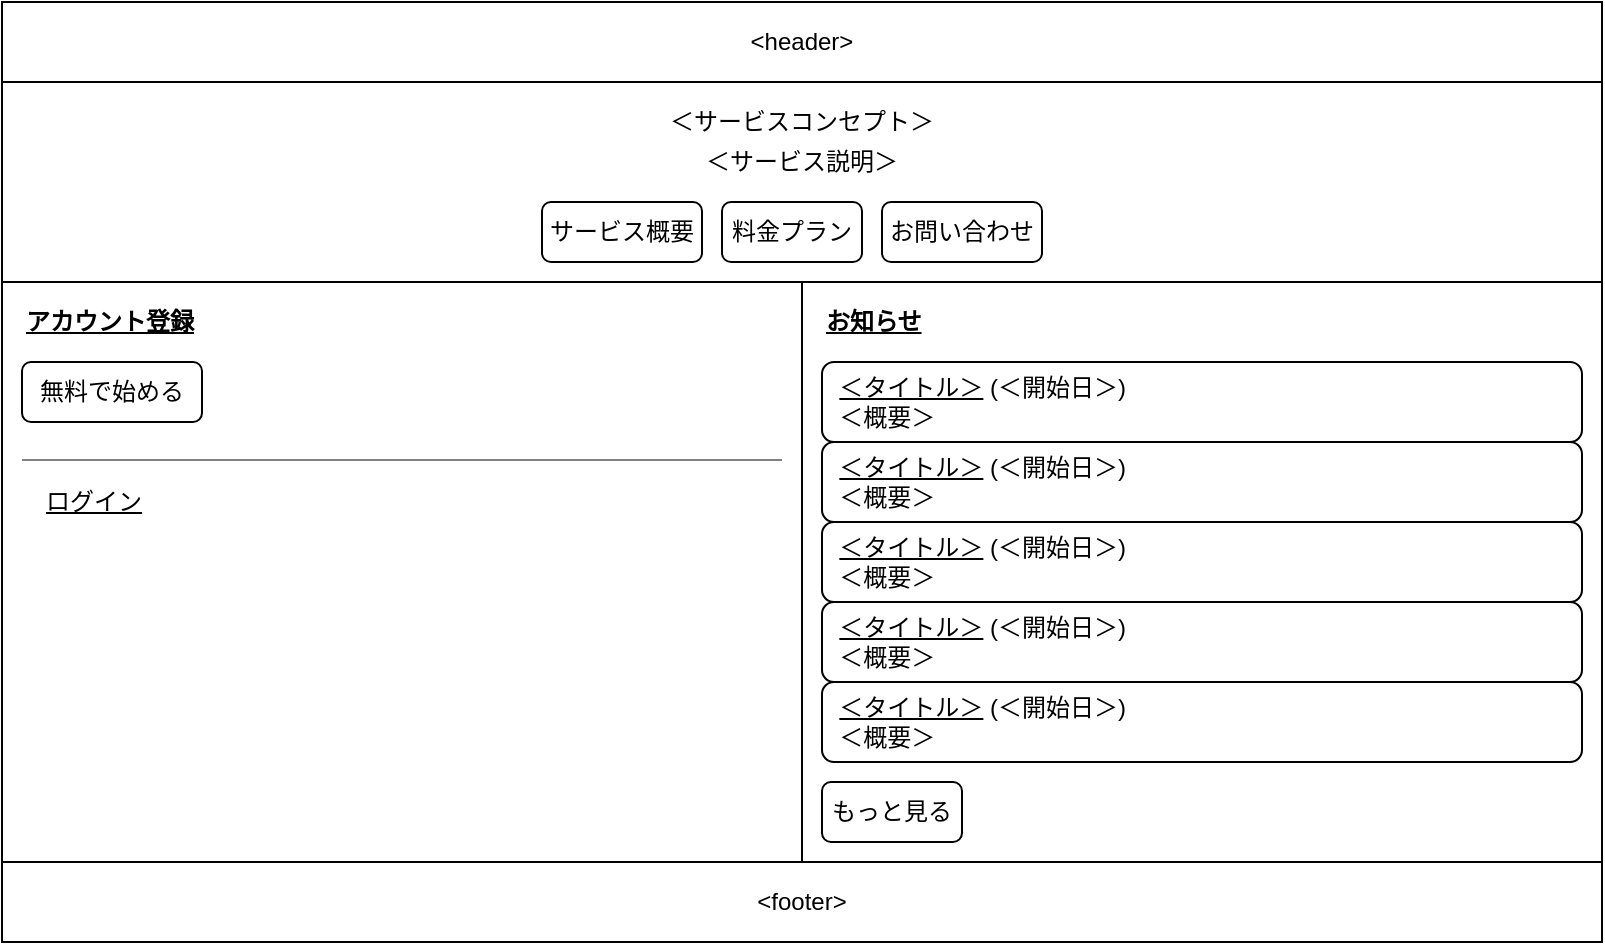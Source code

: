 <mxfile version="14.1.8" type="device"><diagram id="r8BipgqtkS832m_hnbsf" name="ページ1"><mxGraphModel dx="1105" dy="764" grid="1" gridSize="10" guides="1" tooltips="1" connect="1" arrows="1" fold="1" page="1" pageScale="1" pageWidth="827" pageHeight="1169" math="0" shadow="0"><root><mxCell id="0"/><mxCell id="1" parent="0"/><mxCell id="pv7byoKYT15ZMKAU5KWC-17" value="" style="rounded=0;whiteSpace=wrap;html=1;fillColor=none;" vertex="1" parent="1"><mxGeometry y="140" width="400" height="290" as="geometry"/></mxCell><mxCell id="pv7byoKYT15ZMKAU5KWC-1" value="&amp;lt;header&amp;gt;" style="rounded=0;whiteSpace=wrap;html=1;fillColor=none;" vertex="1" parent="1"><mxGeometry width="800" height="40" as="geometry"/></mxCell><mxCell id="pv7byoKYT15ZMKAU5KWC-2" value="&amp;lt;footer&amp;gt;" style="rounded=0;whiteSpace=wrap;html=1;fillColor=none;" vertex="1" parent="1"><mxGeometry y="430" width="800" height="40" as="geometry"/></mxCell><mxCell id="pv7byoKYT15ZMKAU5KWC-3" value="" style="rounded=0;whiteSpace=wrap;html=1;fillColor=none;" vertex="1" parent="1"><mxGeometry y="40" width="800" height="100" as="geometry"/></mxCell><mxCell id="pv7byoKYT15ZMKAU5KWC-4" value="" style="rounded=0;whiteSpace=wrap;html=1;fillColor=none;" vertex="1" parent="1"><mxGeometry x="400" y="140" width="400" height="290" as="geometry"/></mxCell><mxCell id="pv7byoKYT15ZMKAU5KWC-6" value="&lt;b&gt;&lt;u&gt;お知らせ&lt;/u&gt;&lt;/b&gt;" style="text;html=1;strokeColor=none;fillColor=none;align=left;verticalAlign=middle;whiteSpace=wrap;rounded=0;" vertex="1" parent="1"><mxGeometry x="410" y="150" width="60" height="20" as="geometry"/></mxCell><mxCell id="pv7byoKYT15ZMKAU5KWC-7" value="&amp;nbsp;&amp;nbsp;&lt;u&gt;＜タイトル＞&lt;/u&gt;&amp;nbsp;(＜開始日＞)&lt;br&gt;&amp;nbsp; ＜概要＞" style="rounded=1;whiteSpace=wrap;html=1;align=left;" vertex="1" parent="1"><mxGeometry x="410" y="180" width="380" height="40" as="geometry"/></mxCell><mxCell id="pv7byoKYT15ZMKAU5KWC-10" value="もっと見る" style="rounded=1;whiteSpace=wrap;html=1;align=center;" vertex="1" parent="1"><mxGeometry x="410" y="390" width="70" height="30" as="geometry"/></mxCell><mxCell id="pv7byoKYT15ZMKAU5KWC-18" value="&lt;b&gt;&lt;u&gt;アカウント登録&lt;/u&gt;&lt;/b&gt;" style="text;html=1;strokeColor=none;fillColor=none;align=left;verticalAlign=middle;whiteSpace=wrap;rounded=0;" vertex="1" parent="1"><mxGeometry x="10" y="150" width="90" height="20" as="geometry"/></mxCell><mxCell id="pv7byoKYT15ZMKAU5KWC-20" value="無料で始める" style="rounded=1;whiteSpace=wrap;html=1;align=center;" vertex="1" parent="1"><mxGeometry x="10" y="180" width="90" height="30" as="geometry"/></mxCell><mxCell id="pv7byoKYT15ZMKAU5KWC-23" value="&lt;u&gt;ログイン&lt;/u&gt;" style="text;html=1;strokeColor=none;fillColor=none;align=left;verticalAlign=middle;whiteSpace=wrap;rounded=0;" vertex="1" parent="1"><mxGeometry x="20" y="240" width="60" height="20" as="geometry"/></mxCell><mxCell id="pv7byoKYT15ZMKAU5KWC-24" value="" style="endArrow=none;html=1;strokeColor=#808080;" edge="1" parent="1"><mxGeometry width="50" height="50" relative="1" as="geometry"><mxPoint x="10" y="229" as="sourcePoint"/><mxPoint x="390" y="229" as="targetPoint"/></mxGeometry></mxCell><mxCell id="pv7byoKYT15ZMKAU5KWC-26" value="サービス概要" style="rounded=1;whiteSpace=wrap;html=1;align=center;" vertex="1" parent="1"><mxGeometry x="270" y="100" width="80" height="30" as="geometry"/></mxCell><mxCell id="pv7byoKYT15ZMKAU5KWC-27" value="料金プラン" style="rounded=1;whiteSpace=wrap;html=1;align=center;" vertex="1" parent="1"><mxGeometry x="360" y="100" width="70" height="30" as="geometry"/></mxCell><mxCell id="pv7byoKYT15ZMKAU5KWC-28" value="お問い合わせ" style="rounded=1;whiteSpace=wrap;html=1;align=center;" vertex="1" parent="1"><mxGeometry x="440" y="100" width="80" height="30" as="geometry"/></mxCell><mxCell id="pv7byoKYT15ZMKAU5KWC-29" value="＜サービスコンセプト＞" style="text;html=1;strokeColor=none;fillColor=none;align=center;verticalAlign=middle;whiteSpace=wrap;rounded=0;" vertex="1" parent="1"><mxGeometry x="330" y="50" width="140" height="20" as="geometry"/></mxCell><mxCell id="pv7byoKYT15ZMKAU5KWC-30" value="＜サービス説明＞" style="text;html=1;strokeColor=none;fillColor=none;align=center;verticalAlign=middle;whiteSpace=wrap;rounded=0;" vertex="1" parent="1"><mxGeometry x="350" y="70" width="100" height="20" as="geometry"/></mxCell><mxCell id="pv7byoKYT15ZMKAU5KWC-31" value="&amp;nbsp;&amp;nbsp;&lt;u&gt;＜タイトル＞&lt;/u&gt;&amp;nbsp;(＜開始日＞)&lt;br&gt;&amp;nbsp; ＜概要＞" style="rounded=1;whiteSpace=wrap;html=1;align=left;" vertex="1" parent="1"><mxGeometry x="410" y="220" width="380" height="40" as="geometry"/></mxCell><mxCell id="pv7byoKYT15ZMKAU5KWC-32" value="&amp;nbsp;&amp;nbsp;&lt;u&gt;＜タイトル＞&lt;/u&gt;&amp;nbsp;(＜開始日＞)&lt;br&gt;&amp;nbsp; ＜概要＞" style="rounded=1;whiteSpace=wrap;html=1;align=left;" vertex="1" parent="1"><mxGeometry x="410" y="260" width="380" height="40" as="geometry"/></mxCell><mxCell id="pv7byoKYT15ZMKAU5KWC-33" value="&amp;nbsp;&amp;nbsp;&lt;u&gt;＜タイトル＞&lt;/u&gt;&amp;nbsp;(＜開始日＞)&lt;br&gt;&amp;nbsp; ＜概要＞" style="rounded=1;whiteSpace=wrap;html=1;align=left;" vertex="1" parent="1"><mxGeometry x="410" y="300" width="380" height="40" as="geometry"/></mxCell><mxCell id="pv7byoKYT15ZMKAU5KWC-34" value="&amp;nbsp;&amp;nbsp;&lt;u&gt;＜タイトル＞&lt;/u&gt;&amp;nbsp;(＜開始日＞)&lt;br&gt;&amp;nbsp; ＜概要＞" style="rounded=1;whiteSpace=wrap;html=1;align=left;" vertex="1" parent="1"><mxGeometry x="410" y="340" width="380" height="40" as="geometry"/></mxCell></root></mxGraphModel></diagram></mxfile>